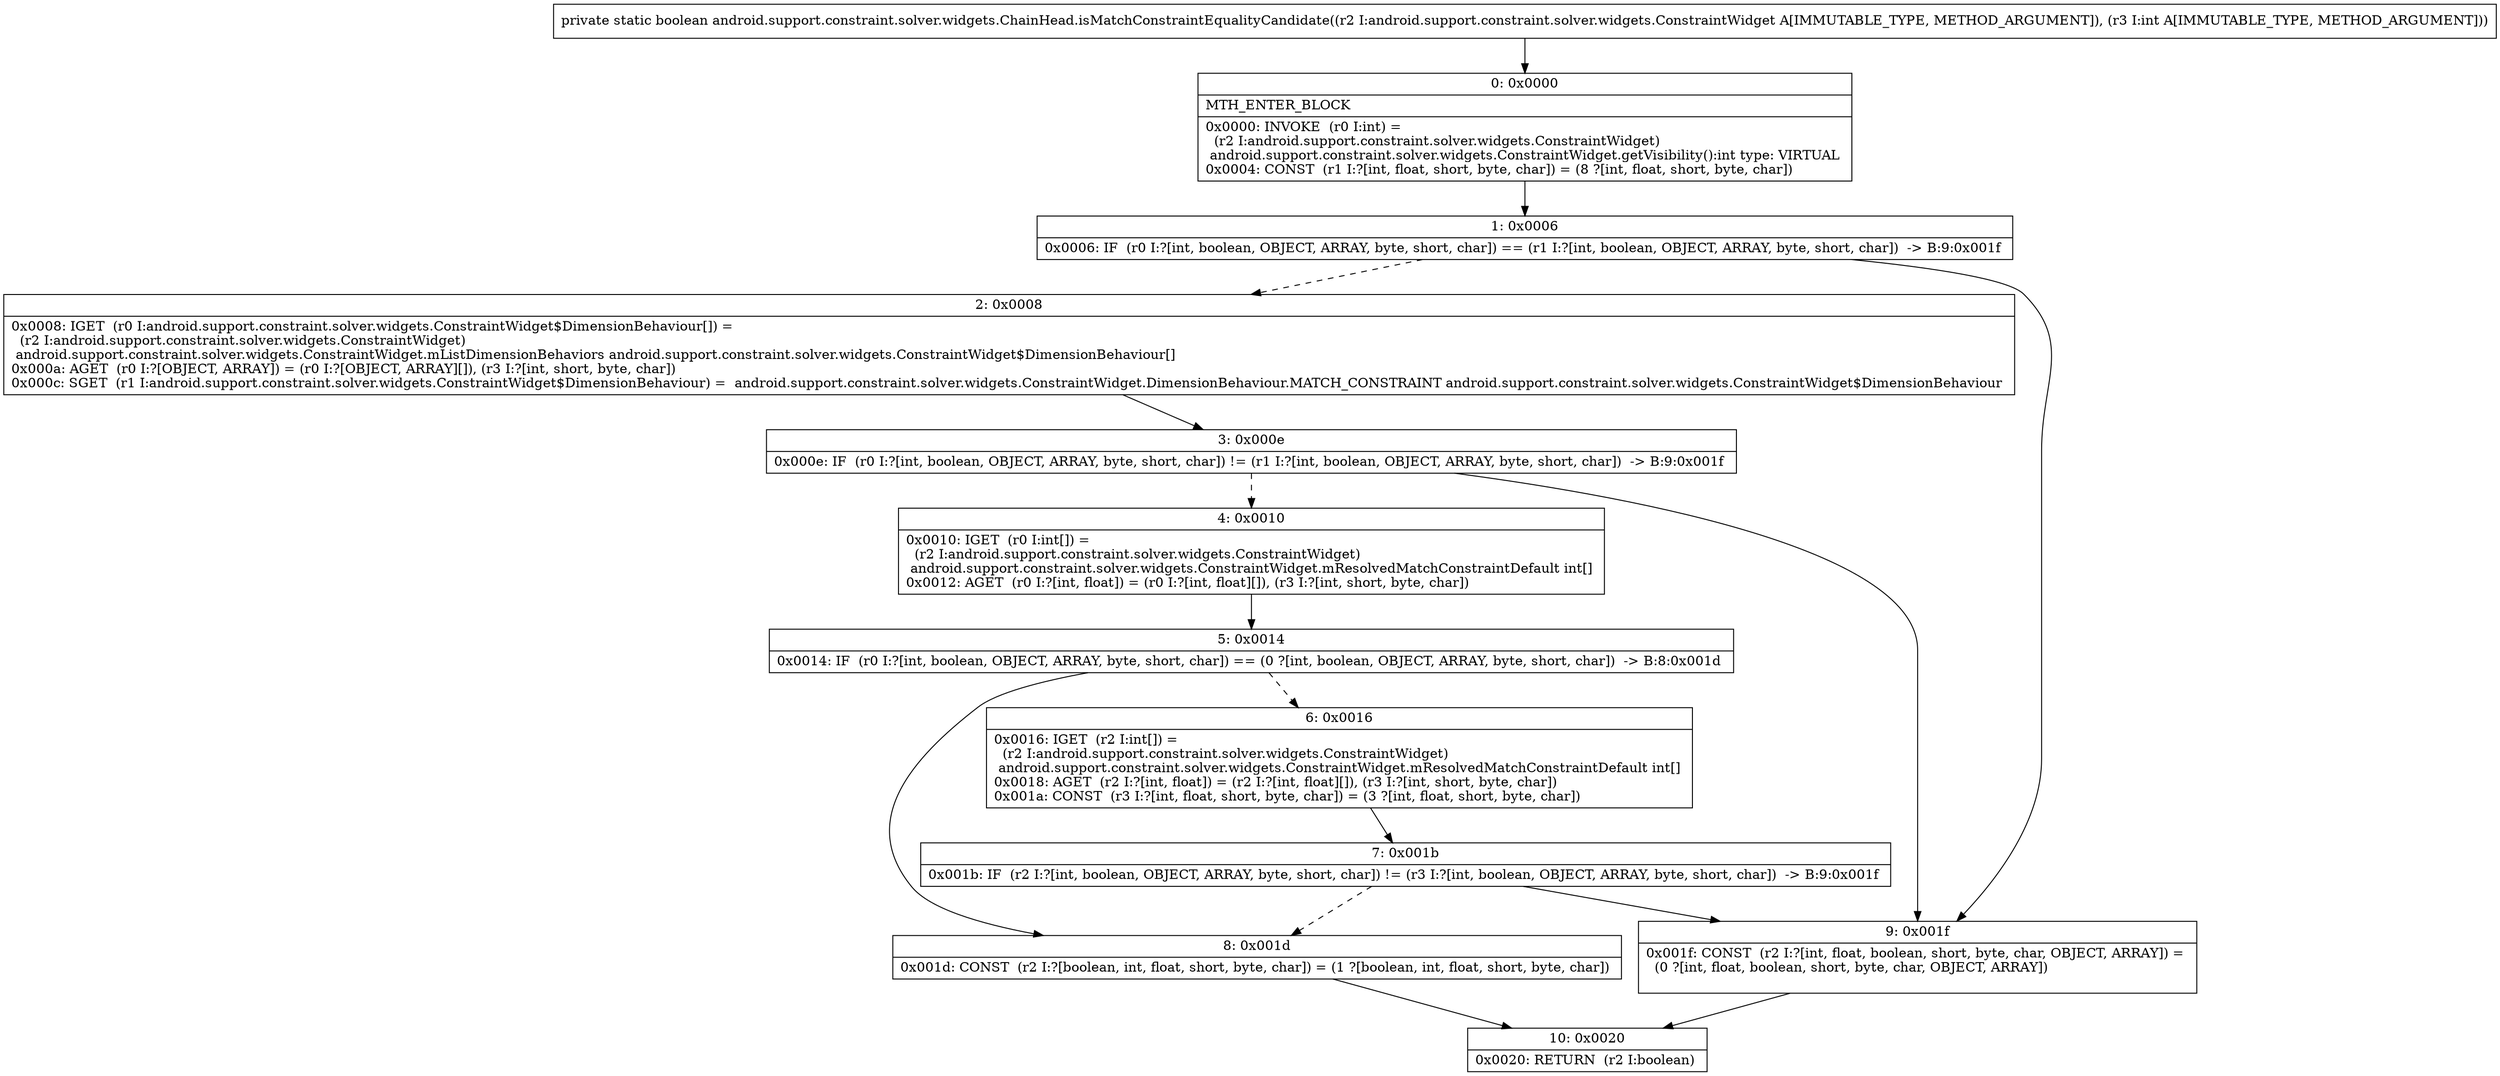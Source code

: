 digraph "CFG forandroid.support.constraint.solver.widgets.ChainHead.isMatchConstraintEqualityCandidate(Landroid\/support\/constraint\/solver\/widgets\/ConstraintWidget;I)Z" {
Node_0 [shape=record,label="{0\:\ 0x0000|MTH_ENTER_BLOCK\l|0x0000: INVOKE  (r0 I:int) = \l  (r2 I:android.support.constraint.solver.widgets.ConstraintWidget)\l android.support.constraint.solver.widgets.ConstraintWidget.getVisibility():int type: VIRTUAL \l0x0004: CONST  (r1 I:?[int, float, short, byte, char]) = (8 ?[int, float, short, byte, char]) \l}"];
Node_1 [shape=record,label="{1\:\ 0x0006|0x0006: IF  (r0 I:?[int, boolean, OBJECT, ARRAY, byte, short, char]) == (r1 I:?[int, boolean, OBJECT, ARRAY, byte, short, char])  \-\> B:9:0x001f \l}"];
Node_2 [shape=record,label="{2\:\ 0x0008|0x0008: IGET  (r0 I:android.support.constraint.solver.widgets.ConstraintWidget$DimensionBehaviour[]) = \l  (r2 I:android.support.constraint.solver.widgets.ConstraintWidget)\l android.support.constraint.solver.widgets.ConstraintWidget.mListDimensionBehaviors android.support.constraint.solver.widgets.ConstraintWidget$DimensionBehaviour[] \l0x000a: AGET  (r0 I:?[OBJECT, ARRAY]) = (r0 I:?[OBJECT, ARRAY][]), (r3 I:?[int, short, byte, char]) \l0x000c: SGET  (r1 I:android.support.constraint.solver.widgets.ConstraintWidget$DimensionBehaviour) =  android.support.constraint.solver.widgets.ConstraintWidget.DimensionBehaviour.MATCH_CONSTRAINT android.support.constraint.solver.widgets.ConstraintWidget$DimensionBehaviour \l}"];
Node_3 [shape=record,label="{3\:\ 0x000e|0x000e: IF  (r0 I:?[int, boolean, OBJECT, ARRAY, byte, short, char]) != (r1 I:?[int, boolean, OBJECT, ARRAY, byte, short, char])  \-\> B:9:0x001f \l}"];
Node_4 [shape=record,label="{4\:\ 0x0010|0x0010: IGET  (r0 I:int[]) = \l  (r2 I:android.support.constraint.solver.widgets.ConstraintWidget)\l android.support.constraint.solver.widgets.ConstraintWidget.mResolvedMatchConstraintDefault int[] \l0x0012: AGET  (r0 I:?[int, float]) = (r0 I:?[int, float][]), (r3 I:?[int, short, byte, char]) \l}"];
Node_5 [shape=record,label="{5\:\ 0x0014|0x0014: IF  (r0 I:?[int, boolean, OBJECT, ARRAY, byte, short, char]) == (0 ?[int, boolean, OBJECT, ARRAY, byte, short, char])  \-\> B:8:0x001d \l}"];
Node_6 [shape=record,label="{6\:\ 0x0016|0x0016: IGET  (r2 I:int[]) = \l  (r2 I:android.support.constraint.solver.widgets.ConstraintWidget)\l android.support.constraint.solver.widgets.ConstraintWidget.mResolvedMatchConstraintDefault int[] \l0x0018: AGET  (r2 I:?[int, float]) = (r2 I:?[int, float][]), (r3 I:?[int, short, byte, char]) \l0x001a: CONST  (r3 I:?[int, float, short, byte, char]) = (3 ?[int, float, short, byte, char]) \l}"];
Node_7 [shape=record,label="{7\:\ 0x001b|0x001b: IF  (r2 I:?[int, boolean, OBJECT, ARRAY, byte, short, char]) != (r3 I:?[int, boolean, OBJECT, ARRAY, byte, short, char])  \-\> B:9:0x001f \l}"];
Node_8 [shape=record,label="{8\:\ 0x001d|0x001d: CONST  (r2 I:?[boolean, int, float, short, byte, char]) = (1 ?[boolean, int, float, short, byte, char]) \l}"];
Node_9 [shape=record,label="{9\:\ 0x001f|0x001f: CONST  (r2 I:?[int, float, boolean, short, byte, char, OBJECT, ARRAY]) = \l  (0 ?[int, float, boolean, short, byte, char, OBJECT, ARRAY])\l \l}"];
Node_10 [shape=record,label="{10\:\ 0x0020|0x0020: RETURN  (r2 I:boolean) \l}"];
MethodNode[shape=record,label="{private static boolean android.support.constraint.solver.widgets.ChainHead.isMatchConstraintEqualityCandidate((r2 I:android.support.constraint.solver.widgets.ConstraintWidget A[IMMUTABLE_TYPE, METHOD_ARGUMENT]), (r3 I:int A[IMMUTABLE_TYPE, METHOD_ARGUMENT])) }"];
MethodNode -> Node_0;
Node_0 -> Node_1;
Node_1 -> Node_2[style=dashed];
Node_1 -> Node_9;
Node_2 -> Node_3;
Node_3 -> Node_4[style=dashed];
Node_3 -> Node_9;
Node_4 -> Node_5;
Node_5 -> Node_6[style=dashed];
Node_5 -> Node_8;
Node_6 -> Node_7;
Node_7 -> Node_8[style=dashed];
Node_7 -> Node_9;
Node_8 -> Node_10;
Node_9 -> Node_10;
}

